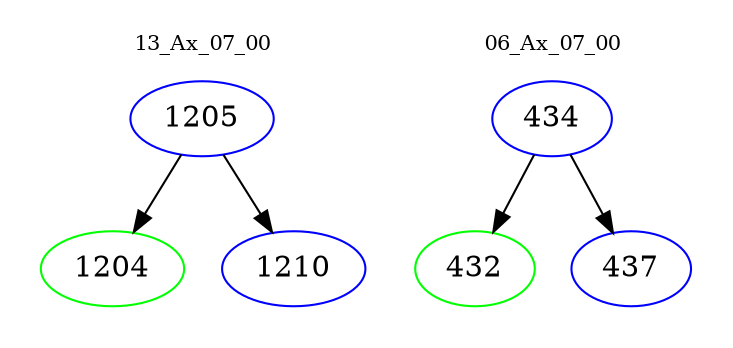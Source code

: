 digraph{
subgraph cluster_0 {
color = white
label = "13_Ax_07_00";
fontsize=10;
T0_1205 [label="1205", color="blue"]
T0_1205 -> T0_1204 [color="black"]
T0_1204 [label="1204", color="green"]
T0_1205 -> T0_1210 [color="black"]
T0_1210 [label="1210", color="blue"]
}
subgraph cluster_1 {
color = white
label = "06_Ax_07_00";
fontsize=10;
T1_434 [label="434", color="blue"]
T1_434 -> T1_432 [color="black"]
T1_432 [label="432", color="green"]
T1_434 -> T1_437 [color="black"]
T1_437 [label="437", color="blue"]
}
}
